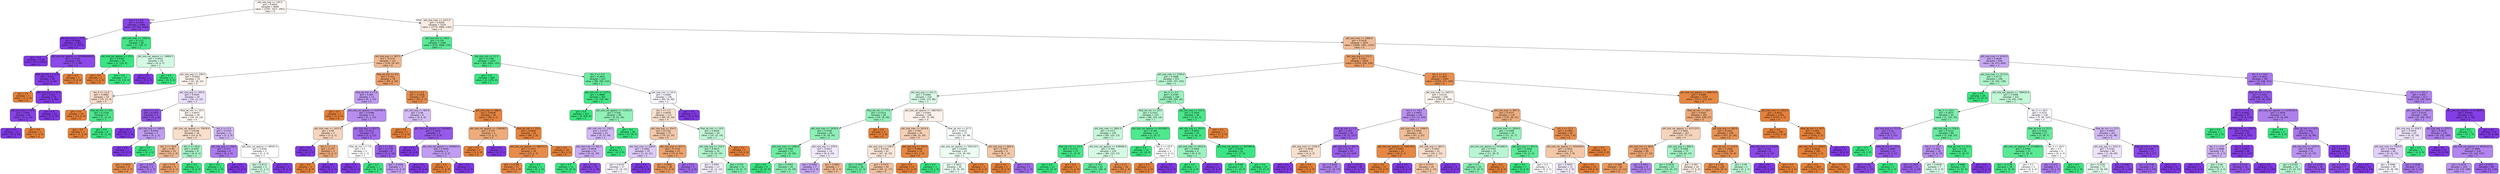 digraph Tree {
node [shape=box, style="filled, rounded", color="black", fontname=helvetica] ;
edge [fontname=helvetica] ;
0 [label="pkt_size_avg <= 145.0\ngini = 0.6652\nsamples = 6609\nvalue = [3787, 3227, 3401]\nclass = 0", fillcolor="#fef8f4"] ;
1 [label="bin_3 <= 9.5\ngini = 0.1176\nsamples = 1389\nvalue = [8, 128, 2040]\nclass = 2", fillcolor="#8946e7"] ;
0 -> 1 [labeldistance=2.5, labelangle=45, headlabel="True"] ;
2 [label="pkt_size_avg <= 77.5\ngini = 0.0068\nsamples = 1301\nvalue = [7, 0, 2033]\nclass = 2", fillcolor="#813ae5"] ;
1 -> 2 ;
3 [label="gini = 0.0\nsamples = 1238\nvalue = [0, 0, 1944]\nclass = 2", fillcolor="#8139e5"] ;
2 -> 3 ;
4 [label="pkt_size_var_approx <= 4294966400.0\ngini = 0.1352\nsamples = 63\nvalue = [7, 0, 89]\nclass = 2", fillcolor="#8b49e7"] ;
2 -> 4 ;
5 [label="flow_iat_min <= 12.0\ngini = 0.043\nsamples = 60\nvalue = [2, 0, 89]\nclass = 2", fillcolor="#843de6"] ;
4 -> 5 ;
6 [label="gini = 0.0\nsamples = 1\nvalue = [1, 0, 0]\nclass = 0", fillcolor="#e58139"] ;
5 -> 6 ;
7 [label="pkt_size_avg <= 95.5\ngini = 0.022\nsamples = 59\nvalue = [1, 0, 89]\nclass = 2", fillcolor="#823be5"] ;
5 -> 7 ;
8 [label="pkt_size_avg <= 94.0\ngini = 0.095\nsamples = 16\nvalue = [1, 0, 19]\nclass = 2", fillcolor="#8843e6"] ;
7 -> 8 ;
9 [label="gini = 0.0\nsamples = 15\nvalue = [0, 0, 19]\nclass = 2", fillcolor="#8139e5"] ;
8 -> 9 ;
10 [label="gini = 0.0\nsamples = 1\nvalue = [1, 0, 0]\nclass = 0", fillcolor="#e58139"] ;
8 -> 10 ;
11 [label="gini = 0.0\nsamples = 43\nvalue = [0, 0, 70]\nclass = 2", fillcolor="#8139e5"] ;
7 -> 11 ;
12 [label="gini = 0.0\nsamples = 3\nvalue = [5, 0, 0]\nclass = 0", fillcolor="#e58139"] ;
4 -> 12 ;
13 [label="pkt_size_max <= 1502.0\ngini = 0.1115\nsamples = 88\nvalue = [1, 128, 7]\nclass = 1", fillcolor="#45e789"] ;
1 -> 13 ;
14 [label="pkt_size_var_approx <= 15.0\ngini = 0.0165\nsamples = 78\nvalue = [1, 119, 0]\nclass = 1", fillcolor="#3be582"] ;
13 -> 14 ;
15 [label="gini = 0.0\nsamples = 1\nvalue = [1, 0, 0]\nclass = 0", fillcolor="#e58139"] ;
14 -> 15 ;
16 [label="gini = 0.0\nsamples = 77\nvalue = [0, 119, 0]\nclass = 1", fillcolor="#39e581"] ;
14 -> 16 ;
17 [label="pkt_size_var_approx <= 18400.5\ngini = 0.4922\nsamples = 10\nvalue = [0, 9, 7]\nclass = 1", fillcolor="#d3f9e3"] ;
13 -> 17 ;
18 [label="gini = 0.0\nsamples = 6\nvalue = [0, 0, 7]\nclass = 2", fillcolor="#8139e5"] ;
17 -> 18 ;
19 [label="gini = 0.0\nsamples = 4\nvalue = [0, 9, 0]\nclass = 1", fillcolor="#39e581"] ;
17 -> 19 ;
20 [label="pkt_size_max <= 1471.0\ngini = 0.6209\nsamples = 5220\nvalue = [3779, 3099, 1361]\nclass = 0", fillcolor="#fceee5"] ;
0 -> 20 [labeldistance=2.5, labelangle=-45, headlabel="False"] ;
21 [label="pkt_size_min <= 44.0\ngini = 0.278\nsamples = 1566\nvalue = [219, 2098, 174]\nclass = 1", fillcolor="#5be997"] ;
20 -> 21 ;
22 [label="pkt_size_avg <= 387.5\ngini = 0.5172\nsamples = 131\nvalue = [130, 29, 42]\nclass = 0", fillcolor="#f1b991"] ;
21 -> 22 ;
23 [label="pkt_size_avg <= 339.0\ngini = 0.6602\nsamples = 53\nvalue = [31, 26, 22]\nclass = 0", fillcolor="#fdf3ec"] ;
22 -> 23 ;
24 [label="bin_3 <= 13.0\ngini = 0.4882\nsamples = 19\nvalue = [15, 11, 0]\nclass = 0", fillcolor="#f8ddca"] ;
23 -> 24 ;
25 [label="gini = 0.0\nsamples = 10\nvalue = [14, 0, 0]\nclass = 0", fillcolor="#e58139"] ;
24 -> 25 ;
26 [label="flow_iat_min <= 9.0\ngini = 0.1528\nsamples = 9\nvalue = [1, 11, 0]\nclass = 1", fillcolor="#4be78c"] ;
24 -> 26 ;
27 [label="gini = 0.0\nsamples = 1\nvalue = [1, 0, 0]\nclass = 0", fillcolor="#e58139"] ;
26 -> 27 ;
28 [label="gini = 0.0\nsamples = 8\nvalue = [0, 11, 0]\nclass = 1", fillcolor="#39e581"] ;
26 -> 28 ;
29 [label="pkt_size_avg <= 350.5\ngini = 0.6565\nsamples = 34\nvalue = [16, 15, 22]\nclass = 2", fillcolor="#ebdffb"] ;
23 -> 29 ;
30 [label="bin_5 <= 0.5\ngini = 0.1975\nsamples = 5\nvalue = [0, 1, 8]\nclass = 2", fillcolor="#9152e8"] ;
29 -> 30 ;
31 [label="gini = 0.0\nsamples = 3\nvalue = [0, 0, 6]\nclass = 2", fillcolor="#8139e5"] ;
30 -> 31 ;
32 [label="pkt_size_avg <= 346.0\ngini = 0.4444\nsamples = 2\nvalue = [0, 1, 2]\nclass = 2", fillcolor="#c09cf2"] ;
30 -> 32 ;
33 [label="gini = 0.0\nsamples = 1\nvalue = [0, 0, 2]\nclass = 2", fillcolor="#8139e5"] ;
32 -> 33 ;
34 [label="gini = 0.0\nsamples = 1\nvalue = [0, 1, 0]\nclass = 1", fillcolor="#39e581"] ;
32 -> 34 ;
35 [label="flow_iat_min <= 14.5\ngini = 0.6653\nsamples = 29\nvalue = [16, 14, 14]\nclass = 0", fillcolor="#fdf7f2"] ;
29 -> 35 ;
36 [label="pkt_size_var_approx <= 75878.0\ngini = 0.6148\nsamples = 18\nvalue = [14, 9, 5]\nclass = 0", fillcolor="#f8decb"] ;
35 -> 36 ;
37 [label="bin_3 <= 36.0\ngini = 0.48\nsamples = 10\nvalue = [10, 1, 4]\nclass = 0", fillcolor="#f1ba93"] ;
36 -> 37 ;
38 [label="gini = 0.1653\nsamples = 8\nvalue = [10, 0, 1]\nclass = 0", fillcolor="#e88e4d"] ;
37 -> 38 ;
39 [label="gini = 0.375\nsamples = 2\nvalue = [0, 1, 3]\nclass = 2", fillcolor="#ab7bee"] ;
37 -> 39 ;
40 [label="bin_3 <= 26.0\ngini = 0.5207\nsamples = 8\nvalue = [4, 8, 1]\nclass = 1", fillcolor="#a7f3c7"] ;
36 -> 40 ;
41 [label="gini = 0.32\nsamples = 4\nvalue = [4, 0, 1]\nclass = 0", fillcolor="#eca06a"] ;
40 -> 41 ;
42 [label="gini = 0.0\nsamples = 4\nvalue = [0, 8, 0]\nclass = 1", fillcolor="#39e581"] ;
40 -> 42 ;
43 [label="bin_5 <= 0.5\ngini = 0.5703\nsamples = 11\nvalue = [2, 5, 9]\nclass = 2", fillcolor="#d1b7f6"] ;
35 -> 43 ;
44 [label="pkt_size_avg <= 358.5\ngini = 0.375\nsamples = 6\nvalue = [0, 2, 6]\nclass = 2", fillcolor="#ab7bee"] ;
43 -> 44 ;
45 [label="gini = 0.0\nsamples = 1\nvalue = [0, 2, 0]\nclass = 1", fillcolor="#39e581"] ;
44 -> 45 ;
46 [label="gini = 0.0\nsamples = 5\nvalue = [0, 0, 6]\nclass = 2", fillcolor="#8139e5"] ;
44 -> 46 ;
47 [label="pkt_size_var_approx <= 88187.0\ngini = 0.6562\nsamples = 5\nvalue = [2, 3, 3]\nclass = 1", fillcolor="#ffffff"] ;
43 -> 47 ;
48 [label="gini = 0.6111\nsamples = 4\nvalue = [2, 3, 1]\nclass = 1", fillcolor="#cef8e0"] ;
47 -> 48 ;
49 [label="gini = 0.0\nsamples = 1\nvalue = [0, 0, 2]\nclass = 2", fillcolor="#8139e5"] ;
47 -> 49 ;
50 [label="flow_iat_min <= 9.5\ngini = 0.314\nsamples = 78\nvalue = [99, 3, 20]\nclass = 0", fillcolor="#eb9d66"] ;
22 -> 50 ;
51 [label="flow_iat_min <= 5.5\ngini = 0.485\nsamples = 13\nvalue = [6, 1, 13]\nclass = 2", fillcolor="#c09cf2"] ;
50 -> 51 ;
52 [label="gini = 0.0\nsamples = 1\nvalue = [1, 0, 0]\nclass = 0", fillcolor="#e58139"] ;
51 -> 52 ;
53 [label="pkt_size_var_approx <= 420799.5\ngini = 0.4598\nsamples = 12\nvalue = [5, 1, 13]\nclass = 2", fillcolor="#b78ef0"] ;
51 -> 53 ;
54 [label="pkt_size_max <= 1431.0\ngini = 0.48\nsamples = 4\nvalue = [3, 0, 2]\nclass = 0", fillcolor="#f6d5bd"] ;
53 -> 54 ;
55 [label="gini = 0.0\nsamples = 1\nvalue = [0, 0, 1]\nclass = 2", fillcolor="#8139e5"] ;
54 -> 55 ;
56 [label="bin_5 <= 1.5\ngini = 0.375\nsamples = 3\nvalue = [3, 0, 1]\nclass = 0", fillcolor="#eeab7b"] ;
54 -> 56 ;
57 [label="gini = 0.0\nsamples = 2\nvalue = [3, 0, 0]\nclass = 0", fillcolor="#e58139"] ;
56 -> 57 ;
58 [label="gini = 0.0\nsamples = 1\nvalue = [0, 0, 1]\nclass = 2", fillcolor="#8139e5"] ;
56 -> 58 ;
59 [label="pkt_size_avg <= 837.5\ngini = 0.3571\nsamples = 8\nvalue = [2, 1, 11]\nclass = 2", fillcolor="#a06bec"] ;
53 -> 59 ;
60 [label="flow_iat_min <= 7.0\ngini = 0.5\nsamples = 2\nvalue = [0, 1, 1]\nclass = 1", fillcolor="#ffffff"] ;
59 -> 60 ;
61 [label="gini = 0.0\nsamples = 1\nvalue = [0, 0, 1]\nclass = 2", fillcolor="#8139e5"] ;
60 -> 61 ;
62 [label="gini = 0.0\nsamples = 1\nvalue = [0, 1, 0]\nclass = 1", fillcolor="#39e581"] ;
60 -> 62 ;
63 [label="bin_3 <= 9.0\ngini = 0.2778\nsamples = 6\nvalue = [2, 0, 10]\nclass = 2", fillcolor="#9a61ea"] ;
59 -> 63 ;
64 [label="gini = 0.4444\nsamples = 3\nvalue = [2, 0, 4]\nclass = 2", fillcolor="#c09cf2"] ;
63 -> 64 ;
65 [label="gini = 0.0\nsamples = 3\nvalue = [0, 0, 6]\nclass = 2", fillcolor="#8139e5"] ;
63 -> 65 ;
66 [label="bin_5 <= 0.5\ngini = 0.1636\nsamples = 65\nvalue = [93, 2, 7]\nclass = 0", fillcolor="#e78d4c"] ;
50 -> 66 ;
67 [label="pkt_size_avg <= 403.0\ngini = 0.48\nsamples = 6\nvalue = [4, 0, 6]\nclass = 2", fillcolor="#d5bdf6"] ;
66 -> 67 ;
68 [label="gini = 0.0\nsamples = 2\nvalue = [3, 0, 0]\nclass = 0", fillcolor="#e58139"] ;
67 -> 68 ;
69 [label="pkt_size_var_approx <= 356386.0\ngini = 0.2449\nsamples = 4\nvalue = [1, 0, 6]\nclass = 2", fillcolor="#965ae9"] ;
67 -> 69 ;
70 [label="gini = 0.0\nsamples = 2\nvalue = [0, 0, 4]\nclass = 2", fillcolor="#8139e5"] ;
69 -> 70 ;
71 [label="pkt_size_var_approx <= 429403.0\ngini = 0.4444\nsamples = 2\nvalue = [1, 0, 2]\nclass = 2", fillcolor="#c09cf2"] ;
69 -> 71 ;
72 [label="gini = 0.0\nsamples = 1\nvalue = [1, 0, 0]\nclass = 0", fillcolor="#e58139"] ;
71 -> 72 ;
73 [label="gini = 0.0\nsamples = 1\nvalue = [0, 0, 2]\nclass = 2", fillcolor="#8139e5"] ;
71 -> 73 ;
74 [label="pkt_size_avg <= 486.5\ngini = 0.0636\nsamples = 59\nvalue = [89, 2, 1]\nclass = 0", fillcolor="#e68540"] ;
66 -> 74 ;
75 [label="pkt_size_var_approx <= 238209.5\ngini = 0.375\nsamples = 3\nvalue = [3, 0, 1]\nclass = 0", fillcolor="#eeab7b"] ;
74 -> 75 ;
76 [label="gini = 0.0\nsamples = 2\nvalue = [3, 0, 0]\nclass = 0", fillcolor="#e58139"] ;
75 -> 76 ;
77 [label="gini = 0.0\nsamples = 1\nvalue = [0, 0, 1]\nclass = 2", fillcolor="#8139e5"] ;
75 -> 77 ;
78 [label="flow_iat_min <= 55.0\ngini = 0.0444\nsamples = 56\nvalue = [86, 2, 0]\nclass = 0", fillcolor="#e6843e"] ;
74 -> 78 ;
79 [label="pkt_size_var_approx <= 486373.5\ngini = 0.1472\nsamples = 18\nvalue = [23, 2, 0]\nclass = 0", fillcolor="#e78c4a"] ;
78 -> 79 ;
80 [label="gini = 0.0799\nsamples = 17\nvalue = [23, 1, 0]\nclass = 0", fillcolor="#e68642"] ;
79 -> 80 ;
81 [label="gini = 0.0\nsamples = 1\nvalue = [0, 1, 0]\nclass = 1", fillcolor="#39e581"] ;
79 -> 81 ;
82 [label="gini = 0.0\nsamples = 38\nvalue = [63, 0, 0]\nclass = 0", fillcolor="#e58139"] ;
78 -> 82 ;
83 [label="pkt_size_min <= 51.5\ngini = 0.1789\nsamples = 1435\nvalue = [89, 2069, 132]\nclass = 1", fillcolor="#4de88e"] ;
21 -> 83 ;
84 [label="gini = 0.0\nsamples = 808\nvalue = [0, 1276, 0]\nclass = 1", fillcolor="#39e581"] ;
83 -> 84 ;
85 [label="bin_3 <= 5.5\ngini = 0.3637\nsamples = 627\nvalue = [89, 793, 132]\nclass = 1", fillcolor="#6beca1"] ;
83 -> 85 ;
86 [label="pkt_size_min <= 127.5\ngini = 0.0886\nsamples = 491\nvalue = [0, 739, 36]\nclass = 1", fillcolor="#43e687"] ;
85 -> 86 ;
87 [label="gini = 0.0\nsamples = 411\nvalue = [0, 658, 0]\nclass = 1", fillcolor="#39e581"] ;
86 -> 87 ;
88 [label="pkt_size_var_approx <= 11052.0\ngini = 0.426\nsamples = 80\nvalue = [0, 81, 36]\nclass = 1", fillcolor="#91f1b9"] ;
86 -> 88 ;
89 [label="pkt_size_min <= 130.5\ngini = 0.4757\nsamples = 42\nvalue = [0, 23, 36]\nclass = 2", fillcolor="#d2b8f6"] ;
88 -> 89 ;
90 [label="pkt_size_max <= 361.5\ngini = 0.4654\nsamples = 41\nvalue = [0, 21, 36]\nclass = 2", fillcolor="#caacf4"] ;
89 -> 90 ;
91 [label="gini = 0.0\nsamples = 11\nvalue = [0, 18, 0]\nclass = 1", fillcolor="#39e581"] ;
90 -> 91 ;
92 [label="gini = 0.142\nsamples = 30\nvalue = [0, 3, 36]\nclass = 2", fillcolor="#8c49e7"] ;
90 -> 92 ;
93 [label="gini = 0.0\nsamples = 1\nvalue = [0, 2, 0]\nclass = 1", fillcolor="#39e581"] ;
89 -> 93 ;
94 [label="gini = 0.0\nsamples = 38\nvalue = [0, 58, 0]\nclass = 1", fillcolor="#39e581"] ;
88 -> 94 ;
95 [label="pkt_size_min <= 54.0\ngini = 0.6489\nsamples = 136\nvalue = [89, 54, 96]\nclass = 2", fillcolor="#f9f6fe"] ;
85 -> 95 ;
96 [label="bin_5 <= 1.5\ngini = 0.6456\nsamples = 111\nvalue = [89, 54, 54]\nclass = 0", fillcolor="#f9e0cf"] ;
95 -> 96 ;
97 [label="pkt_size_avg <= 354.5\ngini = 0.5702\nsamples = 72\nvalue = [79, 22, 35]\nclass = 0", fillcolor="#f4c8a9"] ;
96 -> 97 ;
98 [label="pkt_size_max <= 628.0\ngini = 0.5862\nsamples = 19\nvalue = [5, 14, 21]\nclass = 2", fillcolor="#ddcaf8"] ;
97 -> 98 ;
99 [label="gini = 0.6142\nsamples = 17\nvalue = [5, 14, 15]\nclass = 2", fillcolor="#f9f5fe"] ;
98 -> 99 ;
100 [label="gini = 0.0\nsamples = 2\nvalue = [0, 0, 6]\nclass = 2", fillcolor="#8139e5"] ;
98 -> 100 ;
101 [label="pkt_size_avg <= 811.5\ngini = 0.3776\nsamples = 53\nvalue = [74, 8, 14]\nclass = 0", fillcolor="#eca36e"] ;
97 -> 101 ;
102 [label="gini = 0.2856\nsamples = 48\nvalue = [72, 8, 6]\nclass = 0", fillcolor="#ea985d"] ;
101 -> 102 ;
103 [label="gini = 0.32\nsamples = 5\nvalue = [2, 0, 8]\nclass = 2", fillcolor="#a06aec"] ;
101 -> 103 ;
104 [label="flow_iat_min <= 18.0\ngini = 0.6009\nsamples = 39\nvalue = [10, 32, 19]\nclass = 1", fillcolor="#c2f7d8"] ;
96 -> 104 ;
105 [label="pkt_size_avg <= 316.5\ngini = 0.4675\nsamples = 34\nvalue = [0, 32, 19]\nclass = 1", fillcolor="#aff4cc"] ;
104 -> 105 ;
106 [label="gini = 0.4991\nsamples = 13\nvalue = [0, 11, 12]\nclass = 2", fillcolor="#f5effd"] ;
105 -> 106 ;
107 [label="gini = 0.375\nsamples = 21\nvalue = [0, 21, 7]\nclass = 1", fillcolor="#7beeab"] ;
105 -> 107 ;
108 [label="gini = 0.0\nsamples = 5\nvalue = [10, 0, 0]\nclass = 0", fillcolor="#e58139"] ;
104 -> 108 ;
109 [label="gini = 0.0\nsamples = 25\nvalue = [0, 0, 42]\nclass = 2", fillcolor="#8139e5"] ;
95 -> 109 ;
110 [label="pkt_size_max <= 2966.0\ngini = 0.5434\nsamples = 3654\nvalue = [3560, 1001, 1187]\nclass = 0", fillcolor="#f1bd98"] ;
20 -> 110 ;
111 [label="pkt_size_avg <= 731.5\ngini = 0.3307\nsamples = 2818\nvalue = [3554, 528, 328]\nclass = 0", fillcolor="#eb9d65"] ;
110 -> 111 ;
112 [label="pkt_size_max <= 2794.0\ngini = 0.5888\nsamples = 415\nvalue = [195, 357, 102]\nclass = 1", fillcolor="#b9f6d3"] ;
111 -> 112 ;
113 [label="pkt_size_avg <= 411.5\ngini = 0.6468\nsamples = 216\nvalue = [106, 153, 86]\nclass = 1", fillcolor="#d8fae6"] ;
112 -> 113 ;
114 [label="flow_iat_min <= 77.0\ngini = 0.5214\nsamples = 68\nvalue = [16, 78, 28]\nclass = 1", fillcolor="#96f1bc"] ;
113 -> 114 ;
115 [label="pkt_size_max <= 1676.0\ngini = 0.4746\nsamples = 65\nvalue = [9, 78, 28]\nclass = 1", fillcolor="#8df0b7"] ;
114 -> 115 ;
116 [label="pkt_size_max <= 1486.0\ngini = 0.3404\nsamples = 51\nvalue = [1, 70, 18]\nclass = 1", fillcolor="#6eeca3"] ;
115 -> 116 ;
117 [label="gini = 0.0\nsamples = 9\nvalue = [0, 25, 0]\nclass = 1", fillcolor="#39e581"] ;
116 -> 117 ;
118 [label="gini = 0.4263\nsamples = 42\nvalue = [1, 45, 18]\nclass = 1", fillcolor="#8bf0b5"] ;
116 -> 118 ;
119 [label="pkt_size_avg <= 379.0\ngini = 0.6627\nsamples = 14\nvalue = [8, 8, 10]\nclass = 2", fillcolor="#f1e9fc"] ;
115 -> 119 ;
120 [label="gini = 0.4592\nsamples = 7\nvalue = [0, 5, 9]\nclass = 2", fillcolor="#c7a7f3"] ;
119 -> 120 ;
121 [label="gini = 0.4861\nsamples = 7\nvalue = [8, 3, 1]\nclass = 0", fillcolor="#f1b991"] ;
119 -> 121 ;
122 [label="gini = 0.0\nsamples = 3\nvalue = [7, 0, 0]\nclass = 0", fillcolor="#e58139"] ;
114 -> 122 ;
123 [label="pkt_size_var_approx <= 380758.0\ngini = 0.6564\nsamples = 148\nvalue = [90, 75, 58]\nclass = 0", fillcolor="#fcf2eb"] ;
113 -> 123 ;
124 [label="pkt_size_max <= 2614.0\ngini = 0.587\nsamples = 76\nvalue = [68, 35, 20]\nclass = 0", fillcolor="#f5d0b5"] ;
123 -> 124 ;
125 [label="pkt_size_avg <= 538.0\ngini = 0.6309\nsamples = 62\nvalue = [47, 34, 20]\nclass = 0", fillcolor="#fae7d9"] ;
124 -> 125 ;
126 [label="gini = 0.3597\nsamples = 18\nvalue = [3, 22, 3]\nclass = 1", fillcolor="#69eb9f"] ;
125 -> 126 ;
127 [label="gini = 0.5555\nsamples = 44\nvalue = [44, 12, 17]\nclass = 0", fillcolor="#f2c2a0"] ;
125 -> 127 ;
128 [label="pkt_size_avg <= 542.5\ngini = 0.0868\nsamples = 14\nvalue = [21, 1, 0]\nclass = 0", fillcolor="#e68742"] ;
124 -> 128 ;
129 [label="gini = 0.0\nsamples = 13\nvalue = [21, 0, 0]\nclass = 0", fillcolor="#e58139"] ;
128 -> 129 ;
130 [label="gini = 0.0\nsamples = 1\nvalue = [0, 1, 0]\nclass = 1", fillcolor="#39e581"] ;
128 -> 130 ;
131 [label="flow_iat_min <= 87.5\ngini = 0.6472\nsamples = 72\nvalue = [22, 40, 38]\nclass = 1", fillcolor="#f9fefb"] ;
123 -> 131 ;
132 [label="pkt_size_var_approx <= 550134.5\ngini = 0.6204\nsamples = 63\nvalue = [14, 39, 34]\nclass = 1", fillcolor="#ecfdf3"] ;
131 -> 132 ;
133 [label="gini = 0.5822\nsamples = 60\nvalue = [8, 39, 34]\nclass = 1", fillcolor="#eafcf2"] ;
132 -> 133 ;
134 [label="gini = 0.0\nsamples = 3\nvalue = [6, 0, 0]\nclass = 0", fillcolor="#e58139"] ;
132 -> 134 ;
135 [label="pkt_size_avg <= 660.0\ngini = 0.5207\nsamples = 9\nvalue = [8, 1, 4]\nclass = 0", fillcolor="#f3c7a7"] ;
131 -> 135 ;
136 [label="gini = 0.0\nsamples = 5\nvalue = [8, 0, 0]\nclass = 0", fillcolor="#e58139"] ;
135 -> 136 ;
137 [label="gini = 0.32\nsamples = 4\nvalue = [0, 1, 4]\nclass = 2", fillcolor="#a06aec"] ;
135 -> 137 ;
138 [label="bin_5 <= 3.5\ngini = 0.4785\nsamples = 199\nvalue = [89, 204, 16]\nclass = 1", fillcolor="#97f1bd"] ;
112 -> 138 ;
139 [label="flow_iat_min <= 20.5\ngini = 0.5251\nsamples = 153\nvalue = [86, 143, 14]\nclass = 1", fillcolor="#b7f6d1"] ;
138 -> 139 ;
140 [label="pkt_size_max <= 2862.0\ngini = 0.5371\nsamples = 139\nvalue = [85, 125, 13]\nclass = 1", fillcolor="#c6f7da"] ;
139 -> 140 ;
141 [label="flow_iat_min <= 15.5\ngini = 0.1172\nsamples = 13\nvalue = [1, 15, 0]\nclass = 1", fillcolor="#46e789"] ;
140 -> 141 ;
142 [label="gini = 0.0\nsamples = 12\nvalue = [0, 15, 0]\nclass = 1", fillcolor="#39e581"] ;
141 -> 142 ;
143 [label="gini = 0.0\nsamples = 1\nvalue = [1, 0, 0]\nclass = 0", fillcolor="#e58139"] ;
141 -> 143 ;
144 [label="pkt_size_var_approx <= 638098.0\ngini = 0.549\nsamples = 126\nvalue = [84, 110, 13]\nclass = 1", fillcolor="#d5fae4"] ;
140 -> 144 ;
145 [label="gini = 0.313\nsamples = 82\nvalue = [15, 108, 9]\nclass = 1", fillcolor="#62ea9b"] ;
144 -> 145 ;
146 [label="gini = 0.15\nsamples = 44\nvalue = [69, 2, 4]\nclass = 0", fillcolor="#e78c4a"] ;
144 -> 146 ;
147 [label="pkt_size_var_approx <= 619280.5\ngini = 0.185\nsamples = 14\nvalue = [1, 18, 1]\nclass = 1", fillcolor="#4ee88e"] ;
139 -> 147 ;
148 [label="gini = 0.0\nsamples = 12\nvalue = [0, 18, 0]\nclass = 1", fillcolor="#39e581"] ;
147 -> 148 ;
149 [label="bin_3 <= 43.5\ngini = 0.5\nsamples = 2\nvalue = [1, 0, 1]\nclass = 0", fillcolor="#ffffff"] ;
147 -> 149 ;
150 [label="gini = 0.0\nsamples = 1\nvalue = [1, 0, 0]\nclass = 0", fillcolor="#e58139"] ;
149 -> 150 ;
151 [label="gini = 0.0\nsamples = 1\nvalue = [0, 0, 1]\nclass = 2", fillcolor="#8139e5"] ;
149 -> 151 ;
152 [label="pkt_size_avg <= 715.5\ngini = 0.1428\nsamples = 46\nvalue = [3, 61, 2]\nclass = 1", fillcolor="#49e78b"] ;
138 -> 152 ;
153 [label="pkt_size_avg <= 393.0\ngini = 0.0903\nsamples = 45\nvalue = [1, 61, 2]\nclass = 1", fillcolor="#43e687"] ;
152 -> 153 ;
154 [label="pkt_size_max <= 2932.0\ngini = 0.4444\nsamples = 4\nvalue = [0, 4, 2]\nclass = 1", fillcolor="#9cf2c0"] ;
153 -> 154 ;
155 [label="gini = 0.0\nsamples = 3\nvalue = [0, 4, 0]\nclass = 1", fillcolor="#39e581"] ;
154 -> 155 ;
156 [label="gini = 0.0\nsamples = 1\nvalue = [0, 0, 2]\nclass = 2", fillcolor="#8139e5"] ;
154 -> 156 ;
157 [label="pkt_size_var_approx <= 467580.0\ngini = 0.0339\nsamples = 41\nvalue = [1, 57, 0]\nclass = 1", fillcolor="#3ce583"] ;
153 -> 157 ;
158 [label="gini = 0.0768\nsamples = 21\nvalue = [1, 24, 0]\nclass = 1", fillcolor="#41e686"] ;
157 -> 158 ;
159 [label="gini = 0.0\nsamples = 20\nvalue = [0, 33, 0]\nclass = 1", fillcolor="#39e581"] ;
157 -> 159 ;
160 [label="gini = 0.0\nsamples = 1\nvalue = [2, 0, 0]\nclass = 0", fillcolor="#e58139"] ;
152 -> 160 ;
161 [label="bin_5 <= 0.5\ngini = 0.1945\nsamples = 2403\nvalue = [3359, 171, 226]\nclass = 0", fillcolor="#e88f4f"] ;
111 -> 161 ;
162 [label="pkt_size_max <= 2407.0\ngini = 0.6133\nsamples = 258\nvalue = [188, 61, 164]\nclass = 0", fillcolor="#fcf3ec"] ;
161 -> 162 ;
163 [label="bin_3 <= 79.5\ngini = 0.4955\nsamples = 142\nvalue = [53, 23, 149]\nclass = 2", fillcolor="#b990f0"] ;
162 -> 163 ;
164 [label="flow_iat_min <= 5.5\ngini = 0.307\nsamples = 96\nvalue = [6, 22, 127]\nclass = 2", fillcolor="#9c63ea"] ;
163 -> 164 ;
165 [label="pkt_size_max <= 1526.0\ngini = 0.4898\nsamples = 3\nvalue = [4, 0, 3]\nclass = 0", fillcolor="#f8e0ce"] ;
164 -> 165 ;
166 [label="gini = 0.0\nsamples = 2\nvalue = [0, 0, 3]\nclass = 2", fillcolor="#8139e5"] ;
165 -> 166 ;
167 [label="gini = 0.0\nsamples = 1\nvalue = [4, 0, 0]\nclass = 0", fillcolor="#e58139"] ;
165 -> 167 ;
168 [label="pkt_size_avg <= 855.5\ngini = 0.2757\nsamples = 93\nvalue = [2, 22, 124]\nclass = 2", fillcolor="#995fea"] ;
164 -> 168 ;
169 [label="gini = 0.4204\nsamples = 45\nvalue = [2, 19, 53]\nclass = 2", fillcolor="#b185ef"] ;
168 -> 169 ;
170 [label="gini = 0.0778\nsamples = 48\nvalue = [0, 3, 71]\nclass = 2", fillcolor="#8641e6"] ;
168 -> 170 ;
171 [label="pkt_size_max <= 1496.0\ngini = 0.4502\nsamples = 46\nvalue = [47, 1, 22]\nclass = 0", fillcolor="#f1bd98"] ;
163 -> 171 ;
172 [label="pkt_size_var_approx <= 430176.0\ngini = 0.0997\nsamples = 14\nvalue = [18, 0, 1]\nclass = 0", fillcolor="#e68844"] ;
171 -> 172 ;
173 [label="gini = 0.0\nsamples = 13\nvalue = [18, 0, 0]\nclass = 0", fillcolor="#e58139"] ;
172 -> 173 ;
174 [label="gini = 0.0\nsamples = 1\nvalue = [0, 0, 1]\nclass = 2", fillcolor="#8139e5"] ;
172 -> 174 ;
175 [label="pkt_size_avg <= 883.5\ngini = 0.5067\nsamples = 32\nvalue = [29, 1, 21]\nclass = 0", fillcolor="#f8ddca"] ;
171 -> 175 ;
176 [label="gini = 0.4731\nsamples = 29\nvalue = [29, 1, 15]\nclass = 0", fillcolor="#f3c4a3"] ;
175 -> 176 ;
177 [label="gini = 0.0\nsamples = 3\nvalue = [0, 0, 6]\nclass = 2", fillcolor="#8139e5"] ;
175 -> 177 ;
178 [label="pkt_size_avg <= 867.5\ngini = 0.4371\nsamples = 116\nvalue = [135, 38, 15]\nclass = 0", fillcolor="#eeae7f"] ;
162 -> 178 ;
179 [label="pkt_size_max <= 2954.0\ngini = 0.5289\nsamples = 34\nvalue = [11, 31, 7]\nclass = 1", fillcolor="#97f1bd"] ;
178 -> 179 ;
180 [label="pkt_size_var_approx <= 672486.0\ngini = 0.5787\nsamples = 25\nvalue = [11, 20, 5]\nclass = 1", fillcolor="#b8f6d2"] ;
179 -> 180 ;
181 [label="gini = 0.5\nsamples = 20\nvalue = [5, 20, 5]\nclass = 1", fillcolor="#88efb3"] ;
180 -> 181 ;
182 [label="gini = 0.0\nsamples = 5\nvalue = [6, 0, 0]\nclass = 0", fillcolor="#e58139"] ;
180 -> 182 ;
183 [label="pkt_size_avg <= 837.0\ngini = 0.2604\nsamples = 9\nvalue = [0, 11, 2]\nclass = 1", fillcolor="#5dea98"] ;
179 -> 183 ;
184 [label="gini = 0.0\nsamples = 7\nvalue = [0, 9, 0]\nclass = 1", fillcolor="#39e581"] ;
183 -> 184 ;
185 [label="gini = 0.5\nsamples = 2\nvalue = [0, 2, 2]\nclass = 1", fillcolor="#ffffff"] ;
183 -> 185 ;
186 [label="bin_3 <= 51.5\ngini = 0.1983\nsamples = 82\nvalue = [124, 7, 8]\nclass = 0", fillcolor="#e88f50"] ;
178 -> 186 ;
187 [label="pkt_size_var_approx <= 654428.0\ngini = 0.5812\nsamples = 21\nvalue = [20, 7, 8]\nclass = 0", fillcolor="#f3c7a7"] ;
186 -> 187 ;
188 [label="gini = 0.5952\nsamples = 11\nvalue = [2, 7, 8]\nclass = 2", fillcolor="#f2ebfc"] ;
187 -> 188 ;
189 [label="gini = 0.0\nsamples = 10\nvalue = [18, 0, 0]\nclass = 0", fillcolor="#e58139"] ;
187 -> 189 ;
190 [label="gini = 0.0\nsamples = 61\nvalue = [104, 0, 0]\nclass = 0", fillcolor="#e58139"] ;
186 -> 190 ;
191 [label="pkt_size_var_approx <= 688278.0\ngini = 0.0988\nsamples = 2145\nvalue = [3171, 110, 62]\nclass = 0", fillcolor="#e68844"] ;
161 -> 191 ;
192 [label="flow_iat_min <= 18.5\ngini = 0.4181\nsamples = 401\nvalue = [464, 108, 57]\nclass = 0", fillcolor="#eda978"] ;
191 -> 192 ;
193 [label="pkt_size_var_approx <= 427110.0\ngini = 0.5862\nsamples = 163\nvalue = [137, 77, 37]\nclass = 0", fillcolor="#f6d4bb"] ;
192 -> 193 ;
194 [label="pkt_size_min <= 46.0\ngini = 0.418\nsamples = 90\nvalue = [111, 17, 22]\nclass = 0", fillcolor="#eda775"] ;
193 -> 194 ;
195 [label="gini = 0.308\nsamples = 82\nvalue = [111, 13, 11]\nclass = 0", fillcolor="#ea9a60"] ;
194 -> 195 ;
196 [label="gini = 0.3911\nsamples = 8\nvalue = [0, 4, 11]\nclass = 2", fillcolor="#af81ee"] ;
194 -> 196 ;
197 [label="pkt_size_avg <= 896.5\ngini = 0.5588\nsamples = 73\nvalue = [26, 60, 15]\nclass = 1", fillcolor="#a5f3c6"] ;
193 -> 197 ;
198 [label="gini = 0.5478\nsamples = 63\nvalue = [19, 54, 15]\nclass = 1", fillcolor="#9bf2bf"] ;
197 -> 198 ;
199 [label="gini = 0.497\nsamples = 10\nvalue = [7, 6, 0]\nclass = 0", fillcolor="#fbede3"] ;
197 -> 199 ;
200 [label="pkt_size_avg <= 995.0\ngini = 0.2421\nsamples = 238\nvalue = [327, 31, 20]\nclass = 0", fillcolor="#e99456"] ;
192 -> 200 ;
201 [label="flow_iat_min <= 114.5\ngini = 0.1946\nsamples = 230\nvalue = [326, 31, 8]\nclass = 0", fillcolor="#e89050"] ;
200 -> 201 ;
202 [label="gini = 0.1736\nsamples = 228\nvalue = [326, 28, 6]\nclass = 0", fillcolor="#e88e4d"] ;
201 -> 202 ;
203 [label="gini = 0.48\nsamples = 2\nvalue = [0, 3, 2]\nclass = 1", fillcolor="#bdf6d5"] ;
201 -> 203 ;
204 [label="pkt_size_max <= 2216.0\ngini = 0.142\nsamples = 8\nvalue = [1, 0, 12]\nclass = 2", fillcolor="#8c49e7"] ;
200 -> 204 ;
205 [label="gini = 0.0\nsamples = 7\nvalue = [0, 0, 12]\nclass = 2", fillcolor="#8139e5"] ;
204 -> 205 ;
206 [label="gini = 0.0\nsamples = 1\nvalue = [1, 0, 0]\nclass = 0", fillcolor="#e58139"] ;
204 -> 206 ;
207 [label="pkt_size_max <= 2922.0\ngini = 0.0051\nsamples = 1744\nvalue = [2707, 2, 5]\nclass = 0", fillcolor="#e5813a"] ;
191 -> 207 ;
208 [label="gini = 0.0\nsamples = 760\nvalue = [1162, 0, 0]\nclass = 0", fillcolor="#e58139"] ;
207 -> 208 ;
209 [label="flow_iat_min <= 30.5\ngini = 0.009\nsamples = 984\nvalue = [1545, 2, 5]\nclass = 0", fillcolor="#e5823a"] ;
207 -> 209 ;
210 [label="pkt_size_max <= 2954.0\ngini = 0.0039\nsamples = 983\nvalue = [1545, 2, 1]\nclass = 0", fillcolor="#e58139"] ;
209 -> 210 ;
211 [label="gini = 0.0\nsamples = 665\nvalue = [1051, 0, 0]\nclass = 0", fillcolor="#e58139"] ;
210 -> 211 ;
212 [label="gini = 0.012\nsamples = 318\nvalue = [494, 2, 1]\nclass = 0", fillcolor="#e5823a"] ;
210 -> 212 ;
213 [label="gini = 0.0\nsamples = 1\nvalue = [0, 0, 4]\nclass = 2", fillcolor="#8139e5"] ;
209 -> 213 ;
214 [label="pkt_size_max <= 6116.0\ngini = 0.4628\nsamples = 836\nvalue = [6, 473, 859]\nclass = 2", fillcolor="#c7a7f3"] ;
110 -> 214 ;
215 [label="pkt_size_max <= 3113.0\ngini = 0.4772\nsamples = 249\nvalue = [6, 245, 138]\nclass = 1", fillcolor="#abf4c9"] ;
214 -> 215 ;
216 [label="gini = 0.0\nsamples = 28\nvalue = [0, 43, 0]\nclass = 1", fillcolor="#39e581"] ;
215 -> 216 ;
217 [label="pkt_size_var_approx <= 789434.0\ngini = 0.4998\nsamples = 221\nvalue = [6, 202, 138]\nclass = 1", fillcolor="#c2f7d8"] ;
215 -> 217 ;
218 [label="bin_3 <= 20.0\ngini = 0.3875\nsamples = 93\nvalue = [1, 103, 35]\nclass = 1", fillcolor="#7eeead"] ;
217 -> 218 ;
219 [label="pkt_size_avg <= 717.0\ngini = 0.32\nsamples = 13\nvalue = [0, 3, 12]\nclass = 2", fillcolor="#a06aec"] ;
218 -> 219 ;
220 [label="gini = 0.0\nsamples = 1\nvalue = [0, 1, 0]\nclass = 1", fillcolor="#39e581"] ;
219 -> 220 ;
221 [label="flow_iat_min <= 25.0\ngini = 0.2449\nsamples = 12\nvalue = [0, 2, 12]\nclass = 2", fillcolor="#965ae9"] ;
219 -> 221 ;
222 [label="gini = 0.142\nsamples = 11\nvalue = [0, 1, 12]\nclass = 2", fillcolor="#8c49e7"] ;
221 -> 222 ;
223 [label="gini = 0.0\nsamples = 1\nvalue = [0, 1, 0]\nclass = 1", fillcolor="#39e581"] ;
221 -> 223 ;
224 [label="pkt_size_avg <= 528.0\ngini = 0.3152\nsamples = 80\nvalue = [1, 100, 23]\nclass = 1", fillcolor="#68eb9f"] ;
218 -> 224 ;
225 [label="bin_3 <= 73.5\ngini = 0.426\nsamples = 18\nvalue = [0, 8, 18]\nclass = 2", fillcolor="#b991f1"] ;
224 -> 225 ;
226 [label="gini = 0.2907\nsamples = 11\nvalue = [0, 3, 14]\nclass = 2", fillcolor="#9c63eb"] ;
225 -> 226 ;
227 [label="gini = 0.4938\nsamples = 7\nvalue = [0, 5, 4]\nclass = 1", fillcolor="#d7fae6"] ;
225 -> 227 ;
228 [label="flow_iat_min <= 27.0\ngini = 0.116\nsamples = 62\nvalue = [1, 92, 5]\nclass = 1", fillcolor="#46e789"] ;
224 -> 228 ;
229 [label="gini = 0.0986\nsamples = 61\nvalue = [1, 92, 4]\nclass = 1", fillcolor="#44e688"] ;
228 -> 229 ;
230 [label="gini = 0.0\nsamples = 1\nvalue = [0, 0, 1]\nclass = 2", fillcolor="#8139e5"] ;
228 -> 230 ;
231 [label="bin_3 <= 30.5\ngini = 0.5231\nsamples = 128\nvalue = [5, 99, 103]\nclass = 2", fillcolor="#faf8fe"] ;
217 -> 231 ;
232 [label="flow_iat_min <= 21.0\ngini = 0.3223\nsamples = 27\nvalue = [2, 38, 7]\nclass = 1", fillcolor="#66eb9d"] ;
231 -> 232 ;
233 [label="pkt_size_var_approx <= 1714863.0\ngini = 0.2594\nsamples = 23\nvalue = [2, 35, 4]\nclass = 1", fillcolor="#59e995"] ;
232 -> 233 ;
234 [label="gini = 0.1139\nsamples = 18\nvalue = [2, 31, 0]\nclass = 1", fillcolor="#46e789"] ;
233 -> 234 ;
235 [label="gini = 0.5\nsamples = 5\nvalue = [0, 4, 4]\nclass = 1", fillcolor="#ffffff"] ;
233 -> 235 ;
236 [label="bin_3 <= 28.5\ngini = 0.5\nsamples = 4\nvalue = [0, 3, 3]\nclass = 1", fillcolor="#ffffff"] ;
232 -> 236 ;
237 [label="gini = 0.375\nsamples = 3\nvalue = [0, 1, 3]\nclass = 2", fillcolor="#ab7bee"] ;
236 -> 237 ;
238 [label="gini = 0.0\nsamples = 1\nvalue = [0, 2, 0]\nclass = 1", fillcolor="#39e581"] ;
236 -> 238 ;
239 [label="flow_iat_min <= 23.5\ngini = 0.4943\nsamples = 101\nvalue = [3, 61, 96]\nclass = 2", fillcolor="#d2b9f6"] ;
231 -> 239 ;
240 [label="pkt_size_avg <= 1031.0\ngini = 0.5192\nsamples = 84\nvalue = [3, 59, 69]\nclass = 2", fillcolor="#eee3fb"] ;
239 -> 240 ;
241 [label="gini = 0.5228\nsamples = 73\nvalue = [3, 58, 49]\nclass = 1", fillcolor="#e2fbec"] ;
240 -> 241 ;
242 [label="gini = 0.0907\nsamples = 11\nvalue = [0, 1, 20]\nclass = 2", fillcolor="#8743e6"] ;
240 -> 242 ;
243 [label="flow_iat_min <= 25.5\ngini = 0.1284\nsamples = 17\nvalue = [0, 2, 27]\nclass = 2", fillcolor="#8a48e7"] ;
239 -> 243 ;
244 [label="gini = 0.2778\nsamples = 9\nvalue = [0, 2, 10]\nclass = 2", fillcolor="#9a61ea"] ;
243 -> 244 ;
245 [label="gini = 0.0\nsamples = 8\nvalue = [0, 0, 17]\nclass = 2", fillcolor="#8139e5"] ;
243 -> 245 ;
246 [label="bin_3 <= 14.5\ngini = 0.3651\nsamples = 587\nvalue = [0, 228, 721]\nclass = 2", fillcolor="#a978ed"] ;
214 -> 246 ;
247 [label="flow_iat_min <= 9.5\ngini = 0.2441\nsamples = 170\nvalue = [0, 38, 229]\nclass = 2", fillcolor="#965ae9"] ;
246 -> 247 ;
248 [label="bin_3 <= 1.5\ngini = 0.0991\nsamples = 97\nvalue = [0, 8, 145]\nclass = 2", fillcolor="#8844e6"] ;
247 -> 248 ;
249 [label="gini = 0.0\nsamples = 1\nvalue = [0, 2, 0]\nclass = 1", fillcolor="#39e581"] ;
248 -> 249 ;
250 [label="pkt_size_avg <= 1180.5\ngini = 0.0763\nsamples = 96\nvalue = [0, 6, 145]\nclass = 2", fillcolor="#8641e6"] ;
248 -> 250 ;
251 [label="bin_5 <= 0.5\ngini = 0.4688\nsamples = 8\nvalue = [0, 3, 5]\nclass = 2", fillcolor="#cdb0f5"] ;
250 -> 251 ;
252 [label="gini = 0.0\nsamples = 3\nvalue = [0, 0, 3]\nclass = 2", fillcolor="#8139e5"] ;
251 -> 252 ;
253 [label="gini = 0.48\nsamples = 5\nvalue = [0, 3, 2]\nclass = 1", fillcolor="#bdf6d5"] ;
251 -> 253 ;
254 [label="bin_5 <= 0.5\ngini = 0.0411\nsamples = 88\nvalue = [0, 3, 140]\nclass = 2", fillcolor="#843de6"] ;
250 -> 254 ;
255 [label="gini = 0.2112\nsamples = 16\nvalue = [0, 3, 22]\nclass = 2", fillcolor="#9254e9"] ;
254 -> 255 ;
256 [label="gini = 0.0\nsamples = 72\nvalue = [0, 0, 118]\nclass = 2", fillcolor="#8139e5"] ;
254 -> 256 ;
257 [label="pkt_size_var_approx <= 1059226.0\ngini = 0.3878\nsamples = 73\nvalue = [0, 30, 84]\nclass = 2", fillcolor="#ae80ee"] ;
247 -> 257 ;
258 [label="gini = 0.0\nsamples = 2\nvalue = [0, 4, 0]\nclass = 1", fillcolor="#39e581"] ;
257 -> 258 ;
259 [label="flow_iat_min <= 16.5\ngini = 0.361\nsamples = 71\nvalue = [0, 26, 84]\nclass = 2", fillcolor="#a876ed"] ;
257 -> 259 ;
260 [label="pkt_size_avg <= 1457.0\ngini = 0.4297\nsamples = 51\nvalue = [0, 25, 55]\nclass = 2", fillcolor="#ba93f1"] ;
259 -> 260 ;
261 [label="gini = 0.4745\nsamples = 19\nvalue = [0, 19, 12]\nclass = 1", fillcolor="#b6f5d1"] ;
260 -> 261 ;
262 [label="gini = 0.2149\nsamples = 32\nvalue = [0, 6, 43]\nclass = 2", fillcolor="#9355e9"] ;
260 -> 262 ;
263 [label="bin_3 <= 7.5\ngini = 0.0644\nsamples = 20\nvalue = [0, 1, 29]\nclass = 2", fillcolor="#8540e6"] ;
259 -> 263 ;
264 [label="gini = 0.1653\nsamples = 7\nvalue = [0, 1, 10]\nclass = 2", fillcolor="#8e4de8"] ;
263 -> 264 ;
265 [label="gini = 0.0\nsamples = 13\nvalue = [0, 0, 19]\nclass = 2", fillcolor="#8139e5"] ;
263 -> 265 ;
266 [label="bin_3 <= 151.5\ngini = 0.402\nsamples = 417\nvalue = [0, 190, 492]\nclass = 2", fillcolor="#b285ef"] ;
246 -> 266 ;
267 [label="pkt_size_avg <= 844.5\ngini = 0.4155\nsamples = 393\nvalue = [0, 189, 453]\nclass = 2", fillcolor="#b68cf0"] ;
266 -> 267 ;
268 [label="pkt_size_avg <= 839.5\ngini = 0.4976\nsamples = 63\nvalue = [0, 47, 54]\nclass = 2", fillcolor="#efe5fc"] ;
267 -> 268 ;
269 [label="pkt_size_max <= 7320.0\ngini = 0.4906\nsamples = 60\nvalue = [0, 41, 54]\nclass = 2", fillcolor="#e1cff9"] ;
268 -> 269 ;
270 [label="gini = 0.4996\nsamples = 49\nvalue = [0, 36, 38]\nclass = 2", fillcolor="#f8f5fe"] ;
269 -> 270 ;
271 [label="gini = 0.3628\nsamples = 11\nvalue = [0, 5, 16]\nclass = 2", fillcolor="#a877ed"] ;
269 -> 271 ;
272 [label="gini = 0.0\nsamples = 3\nvalue = [0, 6, 0]\nclass = 1", fillcolor="#39e581"] ;
268 -> 272 ;
273 [label="pkt_size_avg <= 875.5\ngini = 0.3872\nsamples = 330\nvalue = [0, 142, 399]\nclass = 2", fillcolor="#ae7fee"] ;
267 -> 273 ;
274 [label="gini = 0.0\nsamples = 12\nvalue = [0, 0, 24]\nclass = 2", fillcolor="#8139e5"] ;
273 -> 274 ;
275 [label="pkt_size_var_approx <= 4016141.5\ngini = 0.3984\nsamples = 318\nvalue = [0, 142, 375]\nclass = 2", fillcolor="#b184ef"] ;
273 -> 275 ;
276 [label="gini = 0.4278\nsamples = 229\nvalue = [0, 115, 256]\nclass = 2", fillcolor="#ba92f1"] ;
275 -> 276 ;
277 [label="gini = 0.3015\nsamples = 89\nvalue = [0, 27, 119]\nclass = 2", fillcolor="#9e66eb"] ;
275 -> 277 ;
278 [label="pkt_size_var_approx <= 973908.5\ngini = 0.0487\nsamples = 24\nvalue = [0, 1, 39]\nclass = 2", fillcolor="#843ee6"] ;
266 -> 278 ;
279 [label="gini = 0.0\nsamples = 1\nvalue = [0, 1, 0]\nclass = 1", fillcolor="#39e581"] ;
278 -> 279 ;
280 [label="gini = 0.0\nsamples = 23\nvalue = [0, 0, 39]\nclass = 2", fillcolor="#8139e5"] ;
278 -> 280 ;
}